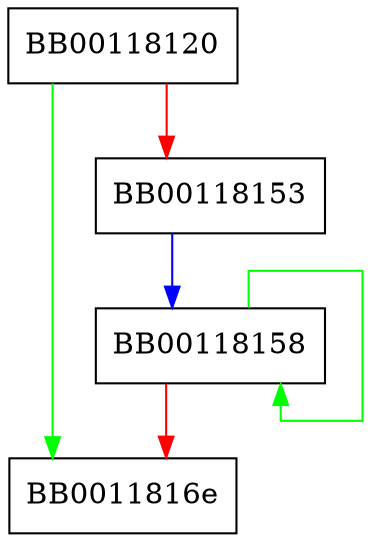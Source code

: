 digraph FUN_00118120 {
  node [shape="box"];
  graph [splines=ortho];
  BB00118120 -> BB0011816e [color="green"];
  BB00118120 -> BB00118153 [color="red"];
  BB00118153 -> BB00118158 [color="blue"];
  BB00118158 -> BB00118158 [color="green"];
  BB00118158 -> BB0011816e [color="red"];
}